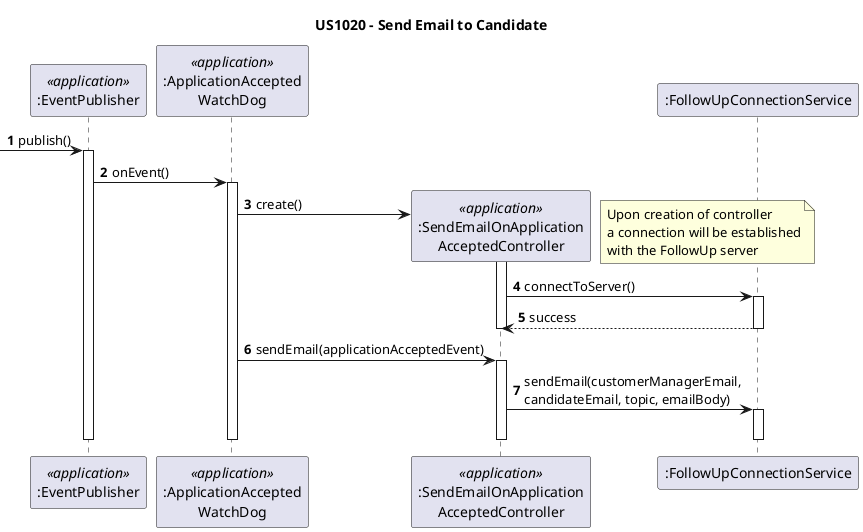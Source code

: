 @startuml
autonumber

title US1020 - Send Email to Candidate

participant ":EventPublisher" as EP <<application>>
participant ":ApplicationAccepted\nWatchDog" as WD <<application>>
participant ":SendEmailOnApplication\nAcceptedController" as CTRL_EVENT <<application>>
participant ":FollowUpConnectionService" as ENTITY


 -> EP : publish()
activate EP

EP -> WD: onEvent()
activate WD

WD -> CTRL_EVENT**: create()
activate CTRL_EVENT

note right
Upon creation of controller
a connection will be established
with the FollowUp server
end note

CTRL_EVENT -> ENTITY: connectToServer()
activate ENTITY

ENTITY --> CTRL_EVENT : success
deactivate ENTITY
deactivate CTRL_EVENT


WD -> CTRL_EVENT: sendEmail(applicationAcceptedEvent)
activate CTRL_EVENT

CTRL_EVENT -> ENTITY: sendEmail(customerManagerEmail,\ncandidateEmail, topic, emailBody)
activate ENTITY
deactivate ENTITY

deactivate WD
deactivate EP
deactivate CTRL_EVENT

@enduml


